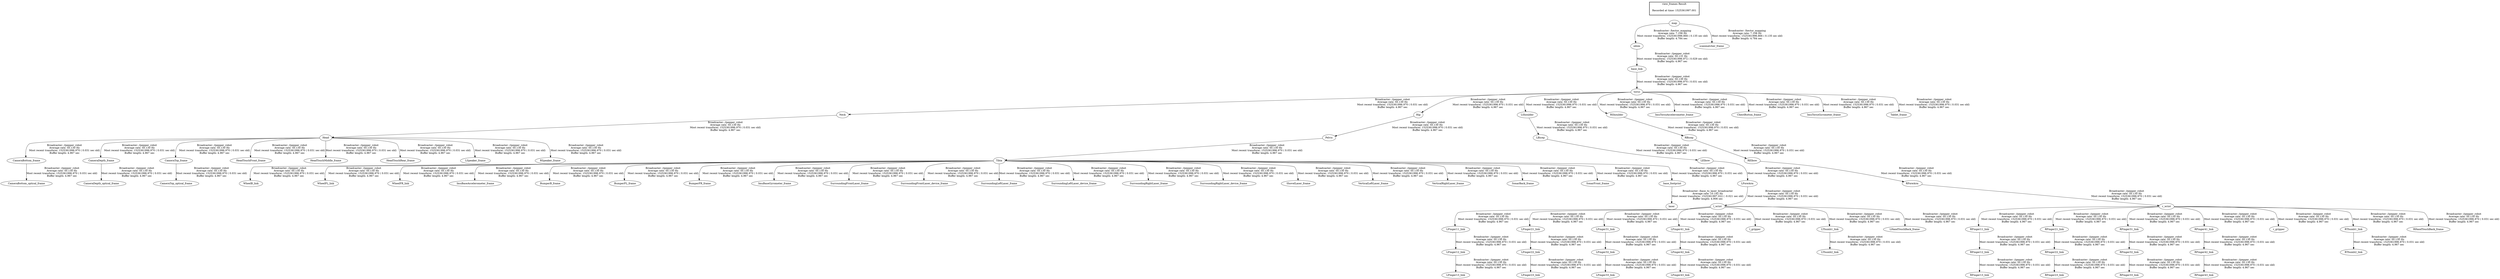 digraph G {
"Neck" -> "Head"[label="Broadcaster: //pepper_robot\nAverage rate: 50.130 Hz\nMost recent transform: 1525361996.970 ( 0.031 sec old)\nBuffer length: 4.967 sec\n"];
"torso" -> "Neck"[label="Broadcaster: //pepper_robot\nAverage rate: 50.130 Hz\nMost recent transform: 1525361996.970 ( 0.031 sec old)\nBuffer length: 4.967 sec\n"];
"base_link" -> "torso"[label="Broadcaster: //pepper_robot\nAverage rate: 50.130 Hz\nMost recent transform: 1525361996.970 ( 0.031 sec old)\nBuffer length: 4.967 sec\n"];
"Hip" -> "Pelvis"[label="Broadcaster: //pepper_robot\nAverage rate: 50.130 Hz\nMost recent transform: 1525361996.970 ( 0.031 sec old)\nBuffer length: 4.967 sec\n"];
"torso" -> "Hip"[label="Broadcaster: //pepper_robot\nAverage rate: 50.130 Hz\nMost recent transform: 1525361996.970 ( 0.031 sec old)\nBuffer length: 4.967 sec\n"];
"Pelvis" -> "Tibia"[label="Broadcaster: //pepper_robot\nAverage rate: 50.130 Hz\nMost recent transform: 1525361996.970 ( 0.031 sec old)\nBuffer length: 4.967 sec\n"];
"LElbow" -> "LForeArm"[label="Broadcaster: //pepper_robot\nAverage rate: 50.130 Hz\nMost recent transform: 1525361996.970 ( 0.031 sec old)\nBuffer length: 4.967 sec\n"];
"LBicep" -> "LElbow"[label="Broadcaster: //pepper_robot\nAverage rate: 50.130 Hz\nMost recent transform: 1525361996.970 ( 0.031 sec old)\nBuffer length: 4.967 sec\n"];
"LShoulder" -> "LBicep"[label="Broadcaster: //pepper_robot\nAverage rate: 50.130 Hz\nMost recent transform: 1525361996.970 ( 0.031 sec old)\nBuffer length: 4.967 sec\n"];
"l_wrist" -> "LFinger11_link"[label="Broadcaster: //pepper_robot\nAverage rate: 50.130 Hz\nMost recent transform: 1525361996.970 ( 0.031 sec old)\nBuffer length: 4.967 sec\n"];
"LForeArm" -> "l_wrist"[label="Broadcaster: //pepper_robot\nAverage rate: 50.130 Hz\nMost recent transform: 1525361996.970 ( 0.031 sec old)\nBuffer length: 4.967 sec\n"];
"LFinger11_link" -> "LFinger12_link"[label="Broadcaster: //pepper_robot\nAverage rate: 50.130 Hz\nMost recent transform: 1525361996.970 ( 0.031 sec old)\nBuffer length: 4.967 sec\n"];
"LFinger12_link" -> "LFinger13_link"[label="Broadcaster: //pepper_robot\nAverage rate: 50.130 Hz\nMost recent transform: 1525361996.970 ( 0.031 sec old)\nBuffer length: 4.967 sec\n"];
"l_wrist" -> "LFinger21_link"[label="Broadcaster: //pepper_robot\nAverage rate: 50.130 Hz\nMost recent transform: 1525361996.970 ( 0.031 sec old)\nBuffer length: 4.967 sec\n"];
"LFinger21_link" -> "LFinger22_link"[label="Broadcaster: //pepper_robot\nAverage rate: 50.130 Hz\nMost recent transform: 1525361996.970 ( 0.031 sec old)\nBuffer length: 4.967 sec\n"];
"LFinger22_link" -> "LFinger23_link"[label="Broadcaster: //pepper_robot\nAverage rate: 50.130 Hz\nMost recent transform: 1525361996.970 ( 0.031 sec old)\nBuffer length: 4.967 sec\n"];
"l_wrist" -> "LFinger31_link"[label="Broadcaster: //pepper_robot\nAverage rate: 50.130 Hz\nMost recent transform: 1525361996.970 ( 0.031 sec old)\nBuffer length: 4.967 sec\n"];
"LFinger31_link" -> "LFinger32_link"[label="Broadcaster: //pepper_robot\nAverage rate: 50.130 Hz\nMost recent transform: 1525361996.970 ( 0.031 sec old)\nBuffer length: 4.967 sec\n"];
"LFinger32_link" -> "LFinger33_link"[label="Broadcaster: //pepper_robot\nAverage rate: 50.130 Hz\nMost recent transform: 1525361996.970 ( 0.031 sec old)\nBuffer length: 4.967 sec\n"];
"l_wrist" -> "LFinger41_link"[label="Broadcaster: //pepper_robot\nAverage rate: 50.130 Hz\nMost recent transform: 1525361996.970 ( 0.031 sec old)\nBuffer length: 4.967 sec\n"];
"LFinger41_link" -> "LFinger42_link"[label="Broadcaster: //pepper_robot\nAverage rate: 50.130 Hz\nMost recent transform: 1525361996.970 ( 0.031 sec old)\nBuffer length: 4.967 sec\n"];
"LFinger42_link" -> "LFinger43_link"[label="Broadcaster: //pepper_robot\nAverage rate: 50.130 Hz\nMost recent transform: 1525361996.970 ( 0.031 sec old)\nBuffer length: 4.967 sec\n"];
"l_wrist" -> "l_gripper"[label="Broadcaster: //pepper_robot\nAverage rate: 50.130 Hz\nMost recent transform: 1525361996.970 ( 0.031 sec old)\nBuffer length: 4.967 sec\n"];
"torso" -> "LShoulder"[label="Broadcaster: //pepper_robot\nAverage rate: 50.130 Hz\nMost recent transform: 1525361996.970 ( 0.031 sec old)\nBuffer length: 4.967 sec\n"];
"l_wrist" -> "LThumb1_link"[label="Broadcaster: //pepper_robot\nAverage rate: 50.130 Hz\nMost recent transform: 1525361996.970 ( 0.031 sec old)\nBuffer length: 4.967 sec\n"];
"LThumb1_link" -> "LThumb2_link"[label="Broadcaster: //pepper_robot\nAverage rate: 50.130 Hz\nMost recent transform: 1525361996.970 ( 0.031 sec old)\nBuffer length: 4.967 sec\n"];
"RElbow" -> "RForeArm"[label="Broadcaster: //pepper_robot\nAverage rate: 50.130 Hz\nMost recent transform: 1525361996.970 ( 0.031 sec old)\nBuffer length: 4.967 sec\n"];
"RBicep" -> "RElbow"[label="Broadcaster: //pepper_robot\nAverage rate: 50.130 Hz\nMost recent transform: 1525361996.970 ( 0.031 sec old)\nBuffer length: 4.967 sec\n"];
"RShoulder" -> "RBicep"[label="Broadcaster: //pepper_robot\nAverage rate: 50.130 Hz\nMost recent transform: 1525361996.970 ( 0.031 sec old)\nBuffer length: 4.967 sec\n"];
"r_wrist" -> "RFinger11_link"[label="Broadcaster: //pepper_robot\nAverage rate: 50.130 Hz\nMost recent transform: 1525361996.970 ( 0.031 sec old)\nBuffer length: 4.967 sec\n"];
"RForeArm" -> "r_wrist"[label="Broadcaster: //pepper_robot\nAverage rate: 50.130 Hz\nMost recent transform: 1525361996.970 ( 0.031 sec old)\nBuffer length: 4.967 sec\n"];
"RFinger11_link" -> "RFinger12_link"[label="Broadcaster: //pepper_robot\nAverage rate: 50.130 Hz\nMost recent transform: 1525361996.970 ( 0.031 sec old)\nBuffer length: 4.967 sec\n"];
"RFinger12_link" -> "RFinger13_link"[label="Broadcaster: //pepper_robot\nAverage rate: 50.130 Hz\nMost recent transform: 1525361996.970 ( 0.031 sec old)\nBuffer length: 4.967 sec\n"];
"r_wrist" -> "RFinger21_link"[label="Broadcaster: //pepper_robot\nAverage rate: 50.130 Hz\nMost recent transform: 1525361996.970 ( 0.031 sec old)\nBuffer length: 4.967 sec\n"];
"RFinger21_link" -> "RFinger22_link"[label="Broadcaster: //pepper_robot\nAverage rate: 50.130 Hz\nMost recent transform: 1525361996.970 ( 0.031 sec old)\nBuffer length: 4.967 sec\n"];
"RFinger22_link" -> "RFinger23_link"[label="Broadcaster: //pepper_robot\nAverage rate: 50.130 Hz\nMost recent transform: 1525361996.970 ( 0.031 sec old)\nBuffer length: 4.967 sec\n"];
"r_wrist" -> "RFinger31_link"[label="Broadcaster: //pepper_robot\nAverage rate: 50.130 Hz\nMost recent transform: 1525361996.970 ( 0.031 sec old)\nBuffer length: 4.967 sec\n"];
"RFinger31_link" -> "RFinger32_link"[label="Broadcaster: //pepper_robot\nAverage rate: 50.130 Hz\nMost recent transform: 1525361996.970 ( 0.031 sec old)\nBuffer length: 4.967 sec\n"];
"RFinger32_link" -> "RFinger33_link"[label="Broadcaster: //pepper_robot\nAverage rate: 50.130 Hz\nMost recent transform: 1525361996.970 ( 0.031 sec old)\nBuffer length: 4.967 sec\n"];
"r_wrist" -> "RFinger41_link"[label="Broadcaster: //pepper_robot\nAverage rate: 50.130 Hz\nMost recent transform: 1525361996.970 ( 0.031 sec old)\nBuffer length: 4.967 sec\n"];
"RFinger41_link" -> "RFinger42_link"[label="Broadcaster: //pepper_robot\nAverage rate: 50.130 Hz\nMost recent transform: 1525361996.970 ( 0.031 sec old)\nBuffer length: 4.967 sec\n"];
"RFinger42_link" -> "RFinger43_link"[label="Broadcaster: //pepper_robot\nAverage rate: 50.130 Hz\nMost recent transform: 1525361996.970 ( 0.031 sec old)\nBuffer length: 4.967 sec\n"];
"r_wrist" -> "r_gripper"[label="Broadcaster: //pepper_robot\nAverage rate: 50.130 Hz\nMost recent transform: 1525361996.970 ( 0.031 sec old)\nBuffer length: 4.967 sec\n"];
"torso" -> "RShoulder"[label="Broadcaster: //pepper_robot\nAverage rate: 50.130 Hz\nMost recent transform: 1525361996.970 ( 0.031 sec old)\nBuffer length: 4.967 sec\n"];
"r_wrist" -> "RThumb1_link"[label="Broadcaster: //pepper_robot\nAverage rate: 50.130 Hz\nMost recent transform: 1525361996.970 ( 0.031 sec old)\nBuffer length: 4.967 sec\n"];
"RThumb1_link" -> "RThumb2_link"[label="Broadcaster: //pepper_robot\nAverage rate: 50.130 Hz\nMost recent transform: 1525361996.970 ( 0.031 sec old)\nBuffer length: 4.967 sec\n"];
"Tibia" -> "WheelB_link"[label="Broadcaster: //pepper_robot\nAverage rate: 50.130 Hz\nMost recent transform: 1525361996.970 ( 0.031 sec old)\nBuffer length: 4.967 sec\n"];
"Tibia" -> "WheelFL_link"[label="Broadcaster: //pepper_robot\nAverage rate: 50.130 Hz\nMost recent transform: 1525361996.970 ( 0.031 sec old)\nBuffer length: 4.967 sec\n"];
"Tibia" -> "WheelFR_link"[label="Broadcaster: //pepper_robot\nAverage rate: 50.130 Hz\nMost recent transform: 1525361996.970 ( 0.031 sec old)\nBuffer length: 4.967 sec\n"];
"Tibia" -> "ImuBaseAccelerometer_frame"[label="Broadcaster: //pepper_robot\nAverage rate: 50.130 Hz\nMost recent transform: 1525361996.970 ( 0.031 sec old)\nBuffer length: 4.967 sec\n"];
"torso" -> "ImuTorsoAccelerometer_frame"[label="Broadcaster: //pepper_robot\nAverage rate: 50.130 Hz\nMost recent transform: 1525361996.970 ( 0.031 sec old)\nBuffer length: 4.967 sec\n"];
"Tibia" -> "BumperB_frame"[label="Broadcaster: //pepper_robot\nAverage rate: 50.130 Hz\nMost recent transform: 1525361996.970 ( 0.031 sec old)\nBuffer length: 4.967 sec\n"];
"Tibia" -> "BumperFL_frame"[label="Broadcaster: //pepper_robot\nAverage rate: 50.130 Hz\nMost recent transform: 1525361996.970 ( 0.031 sec old)\nBuffer length: 4.967 sec\n"];
"Tibia" -> "BumperFR_frame"[label="Broadcaster: //pepper_robot\nAverage rate: 50.130 Hz\nMost recent transform: 1525361996.970 ( 0.031 sec old)\nBuffer length: 4.967 sec\n"];
"CameraBottom_frame" -> "CameraBottom_optical_frame"[label="Broadcaster: //pepper_robot\nAverage rate: 50.130 Hz\nMost recent transform: 1525361996.970 ( 0.031 sec old)\nBuffer length: 4.967 sec\n"];
"Head" -> "CameraBottom_frame"[label="Broadcaster: //pepper_robot\nAverage rate: 50.130 Hz\nMost recent transform: 1525361996.970 ( 0.031 sec old)\nBuffer length: 4.967 sec\n"];
"CameraDepth_frame" -> "CameraDepth_optical_frame"[label="Broadcaster: //pepper_robot\nAverage rate: 50.130 Hz\nMost recent transform: 1525361996.970 ( 0.031 sec old)\nBuffer length: 4.967 sec\n"];
"Head" -> "CameraDepth_frame"[label="Broadcaster: //pepper_robot\nAverage rate: 50.130 Hz\nMost recent transform: 1525361996.970 ( 0.031 sec old)\nBuffer length: 4.967 sec\n"];
"CameraTop_frame" -> "CameraTop_optical_frame"[label="Broadcaster: //pepper_robot\nAverage rate: 50.130 Hz\nMost recent transform: 1525361996.970 ( 0.031 sec old)\nBuffer length: 4.967 sec\n"];
"Head" -> "CameraTop_frame"[label="Broadcaster: //pepper_robot\nAverage rate: 50.130 Hz\nMost recent transform: 1525361996.970 ( 0.031 sec old)\nBuffer length: 4.967 sec\n"];
"torso" -> "ChestButton_frame"[label="Broadcaster: //pepper_robot\nAverage rate: 50.130 Hz\nMost recent transform: 1525361996.970 ( 0.031 sec old)\nBuffer length: 4.967 sec\n"];
"Tibia" -> "ImuBaseGyrometer_frame"[label="Broadcaster: //pepper_robot\nAverage rate: 50.130 Hz\nMost recent transform: 1525361996.970 ( 0.031 sec old)\nBuffer length: 4.967 sec\n"];
"torso" -> "ImuTorsoGyrometer_frame"[label="Broadcaster: //pepper_robot\nAverage rate: 50.130 Hz\nMost recent transform: 1525361996.970 ( 0.031 sec old)\nBuffer length: 4.967 sec\n"];
"Head" -> "HeadTouchFront_frame"[label="Broadcaster: //pepper_robot\nAverage rate: 50.130 Hz\nMost recent transform: 1525361996.970 ( 0.031 sec old)\nBuffer length: 4.967 sec\n"];
"Head" -> "HeadTouchMiddle_frame"[label="Broadcaster: //pepper_robot\nAverage rate: 50.130 Hz\nMost recent transform: 1525361996.970 ( 0.031 sec old)\nBuffer length: 4.967 sec\n"];
"Head" -> "HeadTouchRear_frame"[label="Broadcaster: //pepper_robot\nAverage rate: 50.130 Hz\nMost recent transform: 1525361996.970 ( 0.031 sec old)\nBuffer length: 4.967 sec\n"];
"l_wrist" -> "LHandTouchBack_frame"[label="Broadcaster: //pepper_robot\nAverage rate: 50.130 Hz\nMost recent transform: 1525361996.970 ( 0.031 sec old)\nBuffer length: 4.967 sec\n"];
"Tibia" -> "SurroundingFrontLaser_frame"[label="Broadcaster: //pepper_robot\nAverage rate: 50.130 Hz\nMost recent transform: 1525361996.970 ( 0.031 sec old)\nBuffer length: 4.967 sec\n"];
"Tibia" -> "SurroundingFrontLaser_device_frame"[label="Broadcaster: //pepper_robot\nAverage rate: 50.130 Hz\nMost recent transform: 1525361996.970 ( 0.031 sec old)\nBuffer length: 4.967 sec\n"];
"Tibia" -> "SurroundingLeftLaser_frame"[label="Broadcaster: //pepper_robot\nAverage rate: 50.130 Hz\nMost recent transform: 1525361996.970 ( 0.031 sec old)\nBuffer length: 4.967 sec\n"];
"Tibia" -> "SurroundingLeftLaser_device_frame"[label="Broadcaster: //pepper_robot\nAverage rate: 50.130 Hz\nMost recent transform: 1525361996.970 ( 0.031 sec old)\nBuffer length: 4.967 sec\n"];
"Tibia" -> "SurroundingRightLaser_frame"[label="Broadcaster: //pepper_robot\nAverage rate: 50.130 Hz\nMost recent transform: 1525361996.970 ( 0.031 sec old)\nBuffer length: 4.967 sec\n"];
"Tibia" -> "SurroundingRightLaser_device_frame"[label="Broadcaster: //pepper_robot\nAverage rate: 50.130 Hz\nMost recent transform: 1525361996.970 ( 0.031 sec old)\nBuffer length: 4.967 sec\n"];
"Tibia" -> "ShovelLaser_frame"[label="Broadcaster: //pepper_robot\nAverage rate: 50.130 Hz\nMost recent transform: 1525361996.970 ( 0.031 sec old)\nBuffer length: 4.967 sec\n"];
"Tibia" -> "VerticalLeftLaser_frame"[label="Broadcaster: //pepper_robot\nAverage rate: 50.130 Hz\nMost recent transform: 1525361996.970 ( 0.031 sec old)\nBuffer length: 4.967 sec\n"];
"Tibia" -> "VerticalRightLaser_frame"[label="Broadcaster: //pepper_robot\nAverage rate: 50.130 Hz\nMost recent transform: 1525361996.970 ( 0.031 sec old)\nBuffer length: 4.967 sec\n"];
"r_wrist" -> "RHandTouchBack_frame"[label="Broadcaster: //pepper_robot\nAverage rate: 50.130 Hz\nMost recent transform: 1525361996.970 ( 0.031 sec old)\nBuffer length: 4.967 sec\n"];
"Tibia" -> "SonarBack_frame"[label="Broadcaster: //pepper_robot\nAverage rate: 50.130 Hz\nMost recent transform: 1525361996.970 ( 0.031 sec old)\nBuffer length: 4.967 sec\n"];
"Tibia" -> "SonarFront_frame"[label="Broadcaster: //pepper_robot\nAverage rate: 50.130 Hz\nMost recent transform: 1525361996.970 ( 0.031 sec old)\nBuffer length: 4.967 sec\n"];
"Head" -> "LSpeaker_frame"[label="Broadcaster: //pepper_robot\nAverage rate: 50.130 Hz\nMost recent transform: 1525361996.970 ( 0.031 sec old)\nBuffer length: 4.967 sec\n"];
"Head" -> "RSpeaker_frame"[label="Broadcaster: //pepper_robot\nAverage rate: 50.130 Hz\nMost recent transform: 1525361996.970 ( 0.031 sec old)\nBuffer length: 4.967 sec\n"];
"torso" -> "Tablet_frame"[label="Broadcaster: //pepper_robot\nAverage rate: 50.130 Hz\nMost recent transform: 1525361996.970 ( 0.031 sec old)\nBuffer length: 4.967 sec\n"];
"Tibia" -> "base_footprint"[label="Broadcaster: //pepper_robot\nAverage rate: 50.130 Hz\nMost recent transform: 1525361996.970 ( 0.031 sec old)\nBuffer length: 4.967 sec\n"];
"odom" -> "base_link"[label="Broadcaster: //pepper_robot\nAverage rate: 50.131 Hz\nMost recent transform: 1525361996.972 ( 0.029 sec old)\nBuffer length: 4.967 sec\n"];
"map" -> "odom"[label="Broadcaster: /hector_mapping\nAverage rate: 7.108 Hz\nMost recent transform: 1525361996.866 ( 0.135 sec old)\nBuffer length: 4.784 sec\n"];
"base_footprint" -> "laser"[label="Broadcaster: /base_to_laser_broadcaster\nAverage rate: 10.192 Hz\nMost recent transform: 1525361997.022 ( -0.021 sec old)\nBuffer length: 4.906 sec\n"];
"map" -> "scanmatcher_frame"[label="Broadcaster: /hector_mapping\nAverage rate: 7.108 Hz\nMost recent transform: 1525361996.866 ( 0.135 sec old)\nBuffer length: 4.784 sec\n"];
edge [style=invis];
 subgraph cluster_legend { style=bold; color=black; label ="view_frames Result";
"Recorded at time: 1525361997.001"[ shape=plaintext ] ;
 }->"map";
}